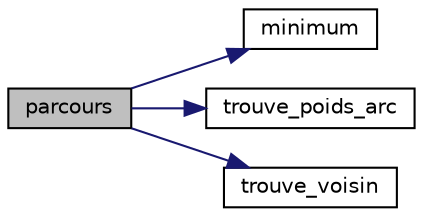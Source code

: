 digraph "parcours"
{
  edge [fontname="Helvetica",fontsize="10",labelfontname="Helvetica",labelfontsize="10"];
  node [fontname="Helvetica",fontsize="10",shape=record];
  rankdir="LR";
  Node1 [label="parcours",height=0.2,width=0.4,color="black", fillcolor="grey75", style="filled", fontcolor="black"];
  Node1 -> Node2 [color="midnightblue",fontsize="10",style="solid",fontname="Helvetica"];
  Node2 [label="minimum",height=0.2,width=0.4,color="black", fillcolor="white", style="filled",URL="$dijkstra_8c.html#a17c124c64514dd5c2a625fd53ff868e7"];
  Node1 -> Node3 [color="midnightblue",fontsize="10",style="solid",fontname="Helvetica"];
  Node3 [label="trouve_poids_arc",height=0.2,width=0.4,color="black", fillcolor="white", style="filled",URL="$dijkstra_8c.html#a810b019bea300e1e8df696a363669433"];
  Node1 -> Node4 [color="midnightblue",fontsize="10",style="solid",fontname="Helvetica"];
  Node4 [label="trouve_voisin",height=0.2,width=0.4,color="black", fillcolor="white", style="filled",URL="$dijkstra_8c.html#aa94e5cb4ca0db46dcb4bed983009add5"];
}
